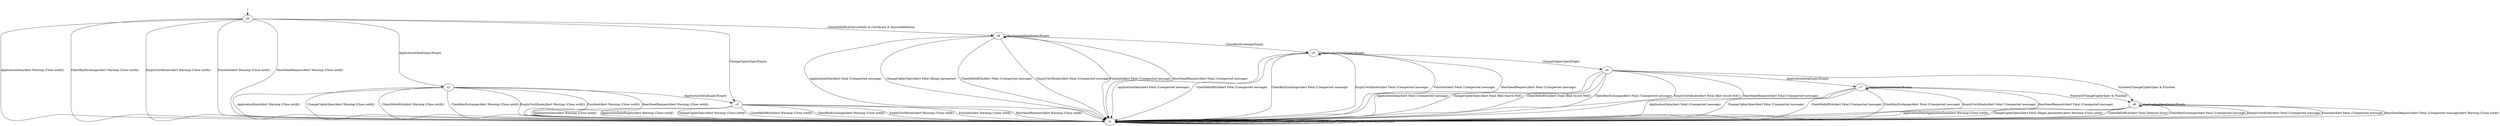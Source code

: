 digraph h0 {
s0 [label="s0"];
s1 [label="s1"];
s2 [label="s2"];
s3 [label="s3"];
s4 [label="s4"];
s5 [label="s5"];
s6 [label="s6"];
s7 [label="s7"];
s8 [label="s8"];
s0 -> s1 [label="ApplicationData/Alert Warning (Close notify)"];
s0 -> s2 [label="ApplicationDataEmpty/Empty"];
s0 -> s3 [label="ChangeCipherSpec/Empty"];
s0 -> s4 [label="ClientHelloRSA/ServerHello & Certificate & ServerHelloDone"];
s0 -> s1 [label="ClientKeyExchange/Alert Warning (Close notify)"];
s0 -> s1 [label="EmptyCertificate/Alert Warning (Close notify)"];
s0 -> s1 [label="Finished/Alert Warning (Close notify)"];
s0 -> s1 [label="HeartbeatRequest/Alert Warning (Close notify)"];
s1 -> s1 [label="ApplicationData/Empty"];
s1 -> s1 [label="ApplicationDataEmpty/Empty"];
s1 -> s1 [label="ChangeCipherSpec/Empty"];
s1 -> s1 [label="ClientHelloRSA/Empty"];
s1 -> s1 [label="ClientKeyExchange/Empty"];
s1 -> s1 [label="EmptyCertificate/Empty"];
s1 -> s1 [label="Finished/Empty"];
s1 -> s1 [label="HeartbeatRequest/Empty"];
s2 -> s1 [label="ApplicationData/Alert Warning (Close notify)"];
s2 -> s3 [label="ApplicationDataEmpty/Empty"];
s2 -> s1 [label="ChangeCipherSpec/Alert Warning (Close notify)"];
s2 -> s1 [label="ClientHelloRSA/Alert Warning (Close notify)"];
s2 -> s1 [label="ClientKeyExchange/Alert Warning (Close notify)"];
s2 -> s1 [label="EmptyCertificate/Alert Warning (Close notify)"];
s2 -> s1 [label="Finished/Alert Warning (Close notify)"];
s2 -> s1 [label="HeartbeatRequest/Alert Warning (Close notify)"];
s3 -> s1 [label="ApplicationData/Alert Warning (Close notify)"];
s3 -> s1 [label="ApplicationDataEmpty/Alert Warning (Close notify)"];
s3 -> s1 [label="ChangeCipherSpec/Alert Warning (Close notify)"];
s3 -> s1 [label="ClientHelloRSA/Alert Warning (Close notify)"];
s3 -> s1 [label="ClientKeyExchange/Alert Warning (Close notify)"];
s3 -> s1 [label="EmptyCertificate/Alert Warning (Close notify)"];
s3 -> s1 [label="Finished/Alert Warning (Close notify)"];
s3 -> s1 [label="HeartbeatRequest/Alert Warning (Close notify)"];
s4 -> s1 [label="ApplicationData/Alert Fatal (Unexpected message)"];
s4 -> s4 [label="ApplicationDataEmpty/Empty"];
s4 -> s1 [label="ChangeCipherSpec/Alert Fatal (Illegal parameter)"];
s4 -> s1 [label="ClientHelloRSA/Alert Fatal (Unexpected message)"];
s4 -> s5 [label="ClientKeyExchange/Empty"];
s4 -> s1 [label="EmptyCertificate/Alert Fatal (Unexpected message)"];
s4 -> s1 [label="Finished/Alert Fatal (Unexpected message)"];
s4 -> s1 [label="HeartbeatRequest/Alert Fatal (Unexpected message)"];
s5 -> s1 [label="ApplicationData/Alert Fatal (Unexpected message)"];
s5 -> s5 [label="ApplicationDataEmpty/Empty"];
s5 -> s6 [label="ChangeCipherSpec/Empty"];
s5 -> s1 [label="ClientHelloRSA/Alert Fatal (Unexpected message)"];
s5 -> s1 [label="ClientKeyExchange/Alert Fatal (Unexpected message)"];
s5 -> s1 [label="EmptyCertificate/Alert Fatal (Unexpected message)"];
s5 -> s1 [label="Finished/Alert Fatal (Unexpected message)"];
s5 -> s1 [label="HeartbeatRequest/Alert Fatal (Unexpected message)"];
s6 -> s1 [label="ApplicationData/Alert Fatal (Unexpected message)"];
s6 -> s7 [label="ApplicationDataEmpty/Empty"];
s6 -> s1 [label="ChangeCipherSpec/Alert Fatal (Bad record MAC)"];
s6 -> s1 [label="ClientHelloRSA/Alert Fatal (Bad record MAC)"];
s6 -> s1 [label="ClientKeyExchange/Alert Fatal (Unexpected message)"];
s6 -> s1 [label="EmptyCertificate/Alert Fatal (Bad record MAC)"];
s6 -> s8 [label="Finished/ChangeCipherSpec & Finished"];
s6 -> s1 [label="HeartbeatRequest/Alert Fatal (Unexpected message)"];
s7 -> s1 [label="ApplicationData/Alert Fatal (Unexpected message)"];
s7 -> s7 [label="ApplicationDataEmpty/Empty"];
s7 -> s1 [label="ChangeCipherSpec/Alert Fatal (Unexpected message)"];
s7 -> s1 [label="ClientHelloRSA/Alert Fatal (Unexpected message)"];
s7 -> s1 [label="ClientKeyExchange/Alert Fatal (Unexpected message)"];
s7 -> s1 [label="EmptyCertificate/Alert Fatal (Unexpected message)"];
s7 -> s8 [label="Finished/ChangeCipherSpec & Finished"];
s7 -> s1 [label="HeartbeatRequest/Alert Fatal (Unexpected message)"];
s8 -> s1 [label="ApplicationData/ApplicationDataAlert Warning (Close notify)"];
s8 -> s8 [label="ApplicationDataEmpty/Empty"];
s8 -> s1 [label="ChangeCipherSpec/Alert Fatal (Illegal parameter)Alert Warning (Close notify)"];
s8 -> s1 [label="ClientHelloRSA/Alert Fatal (Internal error)"];
s8 -> s1 [label="ClientKeyExchange/Alert Fatal (Unexpected message)"];
s8 -> s1 [label="EmptyCertificate/Alert Fatal (Unexpected message)"];
s8 -> s1 [label="Finished/Alert Fatal (Unexpected message)"];
s8 -> s1 [label="HeartbeatRequest/Alert Fatal (Unexpected message)Alert Warning (Close notify)"];
__start0 [shape=none, label=""];
__start0 -> s0 [label=""];
}
